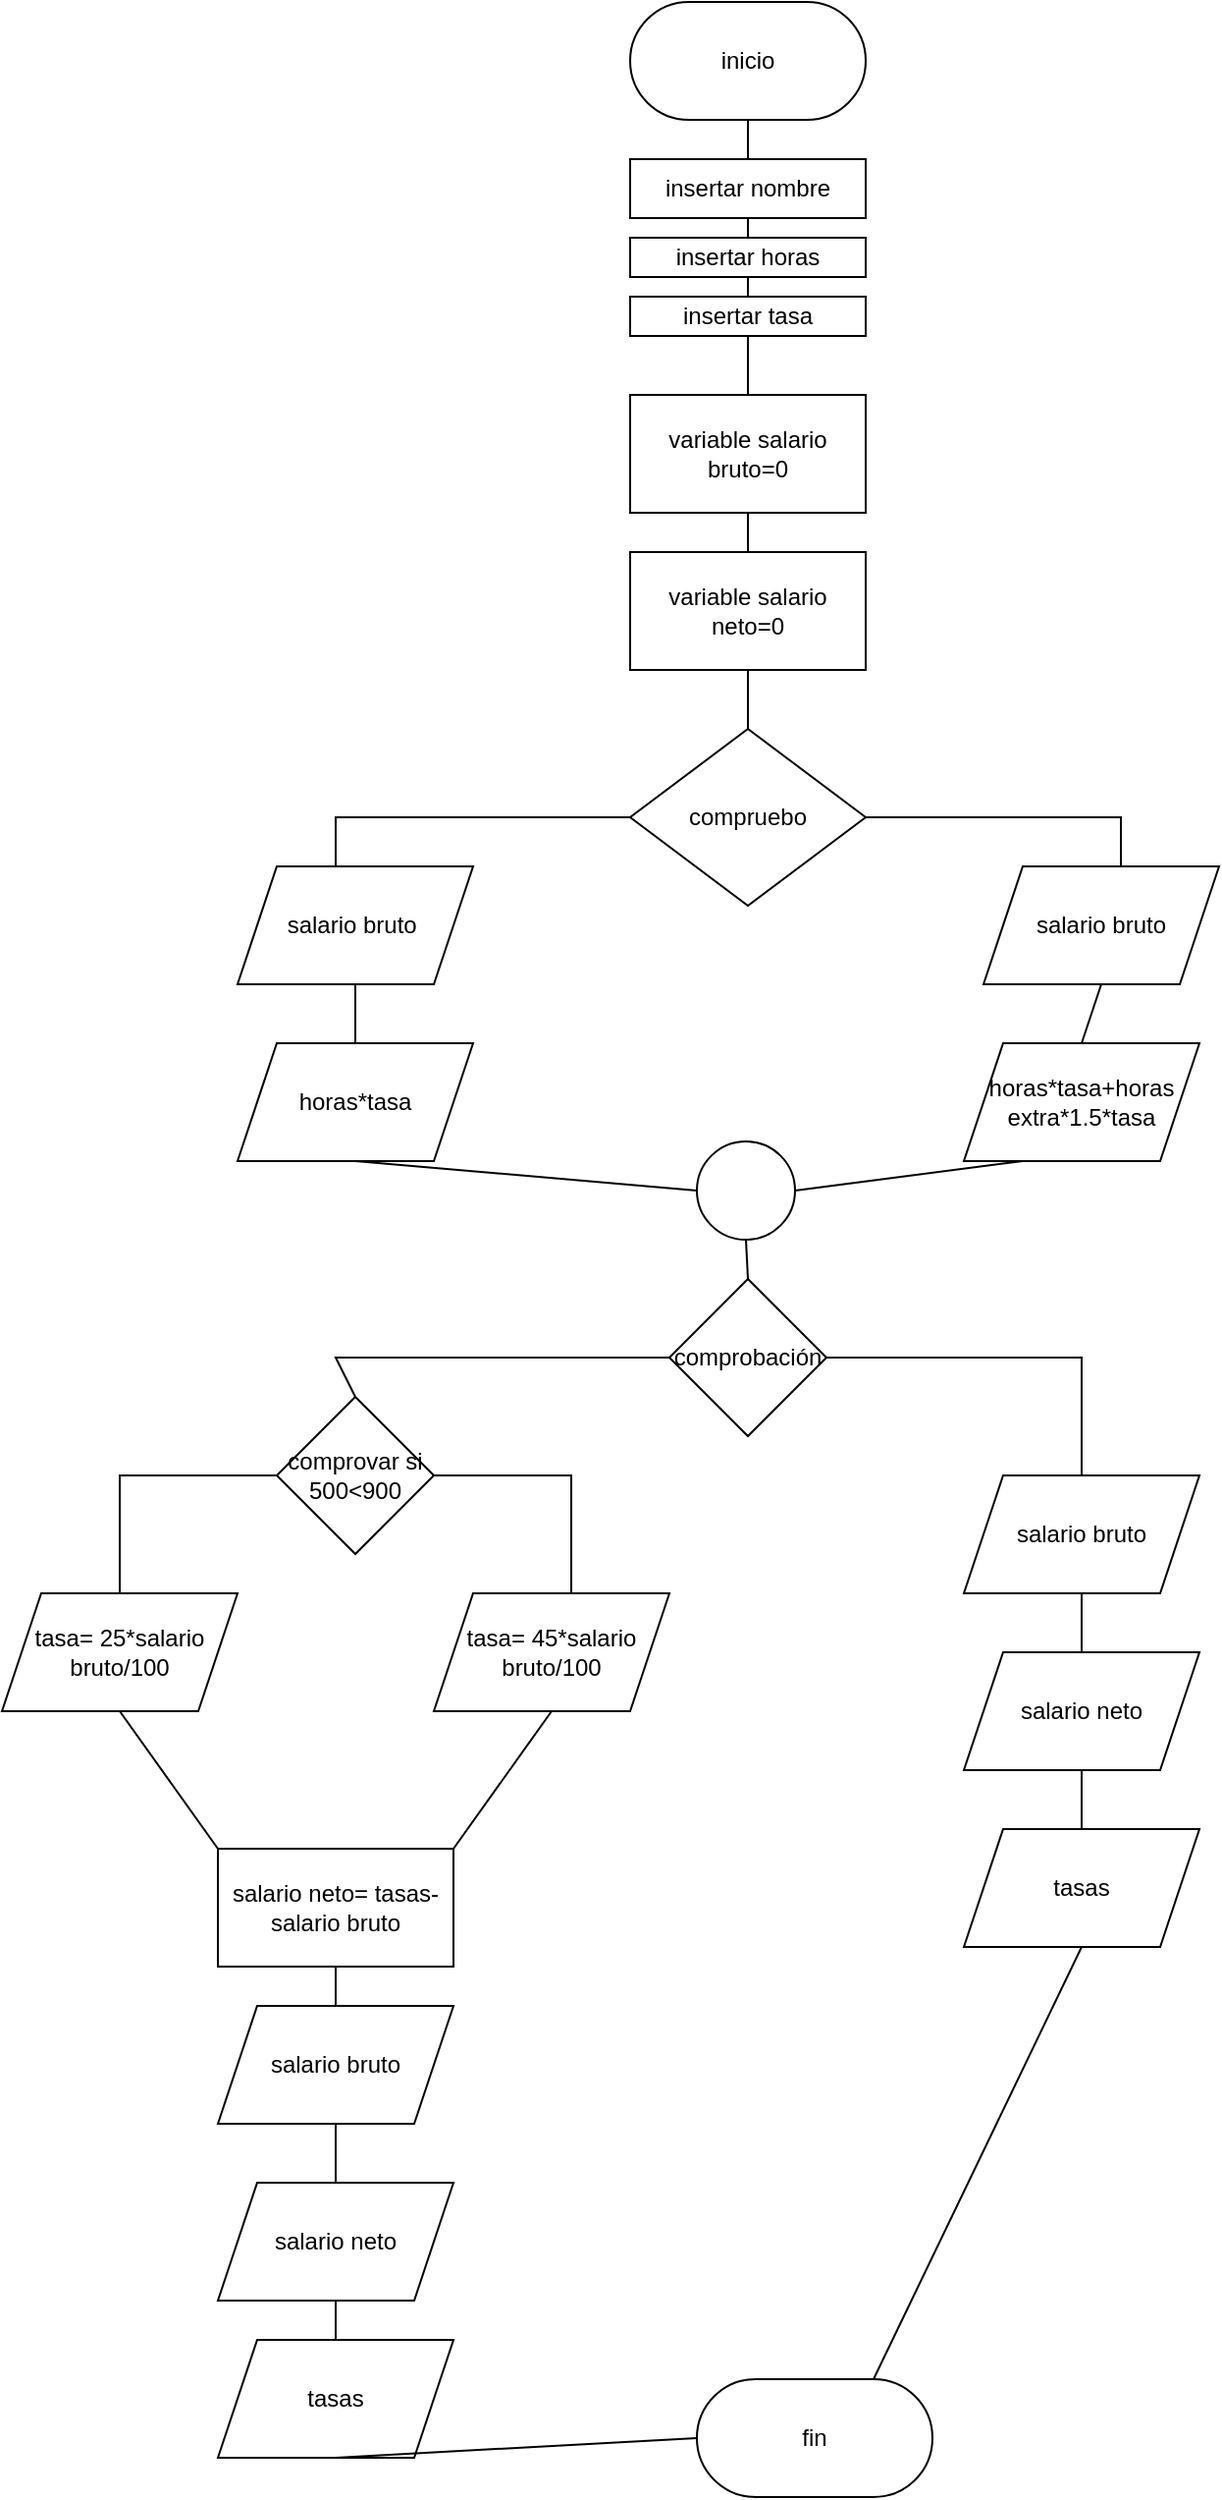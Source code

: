 <mxfile version="22.0.1" type="device">
  <diagram name="Página-1" id="vJK0qzqMusn1pZIZZzl1">
    <mxGraphModel dx="1072" dy="481" grid="1" gridSize="10" guides="1" tooltips="1" connect="1" arrows="1" fold="1" page="1" pageScale="1" pageWidth="827" pageHeight="1169" math="0" shadow="0">
      <root>
        <mxCell id="0" />
        <mxCell id="1" parent="0" />
        <mxCell id="8piXdjYMVmYLiEQehYcw-1" value="inicio" style="rounded=1;whiteSpace=wrap;html=1;arcSize=50;" vertex="1" parent="1">
          <mxGeometry x="330" y="50" width="120" height="60" as="geometry" />
        </mxCell>
        <mxCell id="8piXdjYMVmYLiEQehYcw-2" value="insertar nombre" style="rounded=0;whiteSpace=wrap;html=1;" vertex="1" parent="1">
          <mxGeometry x="330" y="130" width="120" height="30" as="geometry" />
        </mxCell>
        <mxCell id="8piXdjYMVmYLiEQehYcw-3" value="variable salario bruto=0" style="rounded=0;whiteSpace=wrap;html=1;" vertex="1" parent="1">
          <mxGeometry x="330" y="250" width="120" height="60" as="geometry" />
        </mxCell>
        <mxCell id="8piXdjYMVmYLiEQehYcw-4" value="variable salario neto=0" style="rounded=0;whiteSpace=wrap;html=1;" vertex="1" parent="1">
          <mxGeometry x="330" y="330" width="120" height="60" as="geometry" />
        </mxCell>
        <mxCell id="8piXdjYMVmYLiEQehYcw-5" value="compruebo" style="rhombus;whiteSpace=wrap;html=1;" vertex="1" parent="1">
          <mxGeometry x="330" y="420" width="120" height="90" as="geometry" />
        </mxCell>
        <mxCell id="8piXdjYMVmYLiEQehYcw-6" value="salario bruto&amp;nbsp;" style="shape=parallelogram;perimeter=parallelogramPerimeter;whiteSpace=wrap;html=1;fixedSize=1;" vertex="1" parent="1">
          <mxGeometry x="130" y="490" width="120" height="60" as="geometry" />
        </mxCell>
        <mxCell id="8piXdjYMVmYLiEQehYcw-7" value="salario bruto" style="shape=parallelogram;perimeter=parallelogramPerimeter;whiteSpace=wrap;html=1;fixedSize=1;" vertex="1" parent="1">
          <mxGeometry x="510" y="490" width="120" height="60" as="geometry" />
        </mxCell>
        <mxCell id="8piXdjYMVmYLiEQehYcw-8" value="horas*tasa" style="shape=parallelogram;perimeter=parallelogramPerimeter;whiteSpace=wrap;html=1;fixedSize=1;" vertex="1" parent="1">
          <mxGeometry x="130" y="580" width="120" height="60" as="geometry" />
        </mxCell>
        <mxCell id="8piXdjYMVmYLiEQehYcw-9" value="horas*tasa+horas extra*1.5*tasa" style="shape=parallelogram;perimeter=parallelogramPerimeter;whiteSpace=wrap;html=1;fixedSize=1;" vertex="1" parent="1">
          <mxGeometry x="500" y="580" width="120" height="60" as="geometry" />
        </mxCell>
        <mxCell id="8piXdjYMVmYLiEQehYcw-10" value="insertar horas" style="rounded=0;whiteSpace=wrap;html=1;" vertex="1" parent="1">
          <mxGeometry x="330" y="170" width="120" height="20" as="geometry" />
        </mxCell>
        <mxCell id="8piXdjYMVmYLiEQehYcw-11" value="insertar tasa" style="rounded=0;whiteSpace=wrap;html=1;" vertex="1" parent="1">
          <mxGeometry x="330" y="200" width="120" height="20" as="geometry" />
        </mxCell>
        <mxCell id="8piXdjYMVmYLiEQehYcw-12" value="" style="ellipse;whiteSpace=wrap;html=1;aspect=fixed;" vertex="1" parent="1">
          <mxGeometry x="364" y="630" width="50" height="50" as="geometry" />
        </mxCell>
        <mxCell id="8piXdjYMVmYLiEQehYcw-13" value="comprobación" style="rhombus;whiteSpace=wrap;html=1;" vertex="1" parent="1">
          <mxGeometry x="350" y="700" width="80" height="80" as="geometry" />
        </mxCell>
        <mxCell id="8piXdjYMVmYLiEQehYcw-14" value="salario bruto" style="shape=parallelogram;perimeter=parallelogramPerimeter;whiteSpace=wrap;html=1;fixedSize=1;" vertex="1" parent="1">
          <mxGeometry x="500" y="800" width="120" height="60" as="geometry" />
        </mxCell>
        <mxCell id="8piXdjYMVmYLiEQehYcw-15" value="salario neto" style="shape=parallelogram;perimeter=parallelogramPerimeter;whiteSpace=wrap;html=1;fixedSize=1;" vertex="1" parent="1">
          <mxGeometry x="500" y="890" width="120" height="60" as="geometry" />
        </mxCell>
        <mxCell id="8piXdjYMVmYLiEQehYcw-16" value="tasas" style="shape=parallelogram;perimeter=parallelogramPerimeter;whiteSpace=wrap;html=1;fixedSize=1;" vertex="1" parent="1">
          <mxGeometry x="500" y="980" width="120" height="60" as="geometry" />
        </mxCell>
        <mxCell id="8piXdjYMVmYLiEQehYcw-17" value="comprovar si 500&amp;lt;900" style="rhombus;whiteSpace=wrap;html=1;" vertex="1" parent="1">
          <mxGeometry x="150" y="760" width="80" height="80" as="geometry" />
        </mxCell>
        <mxCell id="8piXdjYMVmYLiEQehYcw-18" value="tasa= 25*salario bruto/100" style="shape=parallelogram;perimeter=parallelogramPerimeter;whiteSpace=wrap;html=1;fixedSize=1;" vertex="1" parent="1">
          <mxGeometry x="10" y="860" width="120" height="60" as="geometry" />
        </mxCell>
        <mxCell id="8piXdjYMVmYLiEQehYcw-19" value="tasa= 45*salario bruto/100" style="shape=parallelogram;perimeter=parallelogramPerimeter;whiteSpace=wrap;html=1;fixedSize=1;" vertex="1" parent="1">
          <mxGeometry x="230" y="860" width="120" height="60" as="geometry" />
        </mxCell>
        <mxCell id="8piXdjYMVmYLiEQehYcw-21" value="salario neto= tasas- salario bruto" style="rounded=0;whiteSpace=wrap;html=1;" vertex="1" parent="1">
          <mxGeometry x="120" y="990" width="120" height="60" as="geometry" />
        </mxCell>
        <mxCell id="8piXdjYMVmYLiEQehYcw-22" value="salario bruto" style="shape=parallelogram;perimeter=parallelogramPerimeter;whiteSpace=wrap;html=1;fixedSize=1;" vertex="1" parent="1">
          <mxGeometry x="120" y="1070" width="120" height="60" as="geometry" />
        </mxCell>
        <mxCell id="8piXdjYMVmYLiEQehYcw-23" value="salario neto" style="shape=parallelogram;perimeter=parallelogramPerimeter;whiteSpace=wrap;html=1;fixedSize=1;" vertex="1" parent="1">
          <mxGeometry x="120" y="1160" width="120" height="60" as="geometry" />
        </mxCell>
        <mxCell id="8piXdjYMVmYLiEQehYcw-24" value="tasas" style="shape=parallelogram;perimeter=parallelogramPerimeter;whiteSpace=wrap;html=1;fixedSize=1;" vertex="1" parent="1">
          <mxGeometry x="120" y="1240" width="120" height="60" as="geometry" />
        </mxCell>
        <mxCell id="8piXdjYMVmYLiEQehYcw-25" value="fin" style="rounded=1;whiteSpace=wrap;html=1;arcSize=50;" vertex="1" parent="1">
          <mxGeometry x="364" y="1260" width="120" height="60" as="geometry" />
        </mxCell>
        <mxCell id="8piXdjYMVmYLiEQehYcw-26" value="" style="endArrow=none;html=1;rounded=0;entryX=0.5;entryY=1;entryDx=0;entryDy=0;exitX=0.5;exitY=0;exitDx=0;exitDy=0;" edge="1" parent="1" source="8piXdjYMVmYLiEQehYcw-2" target="8piXdjYMVmYLiEQehYcw-1">
          <mxGeometry width="50" height="50" relative="1" as="geometry">
            <mxPoint x="170" y="300" as="sourcePoint" />
            <mxPoint x="220" y="250" as="targetPoint" />
          </mxGeometry>
        </mxCell>
        <mxCell id="8piXdjYMVmYLiEQehYcw-27" value="" style="endArrow=none;html=1;rounded=0;entryX=0.5;entryY=1;entryDx=0;entryDy=0;exitX=0.5;exitY=0;exitDx=0;exitDy=0;" edge="1" parent="1" source="8piXdjYMVmYLiEQehYcw-10" target="8piXdjYMVmYLiEQehYcw-2">
          <mxGeometry width="50" height="50" relative="1" as="geometry">
            <mxPoint x="170" y="300" as="sourcePoint" />
            <mxPoint x="220" y="250" as="targetPoint" />
          </mxGeometry>
        </mxCell>
        <mxCell id="8piXdjYMVmYLiEQehYcw-28" value="" style="endArrow=none;html=1;rounded=0;entryX=0.5;entryY=1;entryDx=0;entryDy=0;exitX=0.5;exitY=0;exitDx=0;exitDy=0;" edge="1" parent="1" source="8piXdjYMVmYLiEQehYcw-11" target="8piXdjYMVmYLiEQehYcw-10">
          <mxGeometry width="50" height="50" relative="1" as="geometry">
            <mxPoint x="170" y="300" as="sourcePoint" />
            <mxPoint x="220" y="250" as="targetPoint" />
          </mxGeometry>
        </mxCell>
        <mxCell id="8piXdjYMVmYLiEQehYcw-29" value="" style="endArrow=none;html=1;rounded=0;entryX=0.5;entryY=1;entryDx=0;entryDy=0;exitX=0.5;exitY=0;exitDx=0;exitDy=0;" edge="1" parent="1" source="8piXdjYMVmYLiEQehYcw-3" target="8piXdjYMVmYLiEQehYcw-11">
          <mxGeometry width="50" height="50" relative="1" as="geometry">
            <mxPoint x="170" y="300" as="sourcePoint" />
            <mxPoint x="220" y="250" as="targetPoint" />
          </mxGeometry>
        </mxCell>
        <mxCell id="8piXdjYMVmYLiEQehYcw-30" value="" style="endArrow=none;html=1;rounded=0;entryX=0.5;entryY=1;entryDx=0;entryDy=0;exitX=0.5;exitY=0;exitDx=0;exitDy=0;" edge="1" parent="1" source="8piXdjYMVmYLiEQehYcw-4" target="8piXdjYMVmYLiEQehYcw-3">
          <mxGeometry width="50" height="50" relative="1" as="geometry">
            <mxPoint x="170" y="300" as="sourcePoint" />
            <mxPoint x="220" y="250" as="targetPoint" />
          </mxGeometry>
        </mxCell>
        <mxCell id="8piXdjYMVmYLiEQehYcw-31" value="" style="endArrow=none;html=1;rounded=0;entryX=0.5;entryY=1;entryDx=0;entryDy=0;exitX=0.5;exitY=0;exitDx=0;exitDy=0;" edge="1" parent="1" source="8piXdjYMVmYLiEQehYcw-5" target="8piXdjYMVmYLiEQehYcw-4">
          <mxGeometry width="50" height="50" relative="1" as="geometry">
            <mxPoint x="170" y="570" as="sourcePoint" />
            <mxPoint x="220" y="520" as="targetPoint" />
          </mxGeometry>
        </mxCell>
        <mxCell id="8piXdjYMVmYLiEQehYcw-32" value="" style="endArrow=none;html=1;rounded=0;entryX=0;entryY=0.5;entryDx=0;entryDy=0;" edge="1" parent="1" target="8piXdjYMVmYLiEQehYcw-5">
          <mxGeometry width="50" height="50" relative="1" as="geometry">
            <mxPoint x="180" y="465" as="sourcePoint" />
            <mxPoint x="220" y="520" as="targetPoint" />
            <Array as="points">
              <mxPoint x="180" y="490" />
              <mxPoint x="180" y="465" />
            </Array>
          </mxGeometry>
        </mxCell>
        <mxCell id="8piXdjYMVmYLiEQehYcw-33" value="" style="endArrow=none;html=1;rounded=0;exitX=1;exitY=0.5;exitDx=0;exitDy=0;" edge="1" parent="1" source="8piXdjYMVmYLiEQehYcw-5">
          <mxGeometry width="50" height="50" relative="1" as="geometry">
            <mxPoint x="484" y="460" as="sourcePoint" />
            <mxPoint x="580" y="465" as="targetPoint" />
            <Array as="points">
              <mxPoint x="580" y="465" />
              <mxPoint x="580" y="490" />
            </Array>
          </mxGeometry>
        </mxCell>
        <mxCell id="8piXdjYMVmYLiEQehYcw-34" value="" style="endArrow=none;html=1;rounded=0;exitX=0.5;exitY=0;exitDx=0;exitDy=0;" edge="1" parent="1" source="8piXdjYMVmYLiEQehYcw-8">
          <mxGeometry width="50" height="50" relative="1" as="geometry">
            <mxPoint x="140" y="600" as="sourcePoint" />
            <mxPoint x="190" y="550" as="targetPoint" />
          </mxGeometry>
        </mxCell>
        <mxCell id="8piXdjYMVmYLiEQehYcw-35" value="" style="endArrow=none;html=1;rounded=0;entryX=0.5;entryY=1;entryDx=0;entryDy=0;exitX=0.5;exitY=0;exitDx=0;exitDy=0;" edge="1" parent="1" source="8piXdjYMVmYLiEQehYcw-9" target="8piXdjYMVmYLiEQehYcw-7">
          <mxGeometry width="50" height="50" relative="1" as="geometry">
            <mxPoint x="170" y="570" as="sourcePoint" />
            <mxPoint x="220" y="520" as="targetPoint" />
          </mxGeometry>
        </mxCell>
        <mxCell id="8piXdjYMVmYLiEQehYcw-36" value="" style="endArrow=none;html=1;rounded=0;entryX=0.5;entryY=1;entryDx=0;entryDy=0;exitX=0;exitY=0.5;exitDx=0;exitDy=0;" edge="1" parent="1" source="8piXdjYMVmYLiEQehYcw-12" target="8piXdjYMVmYLiEQehYcw-8">
          <mxGeometry width="50" height="50" relative="1" as="geometry">
            <mxPoint x="170" y="720" as="sourcePoint" />
            <mxPoint x="220" y="670" as="targetPoint" />
          </mxGeometry>
        </mxCell>
        <mxCell id="8piXdjYMVmYLiEQehYcw-37" value="" style="endArrow=none;html=1;rounded=0;entryX=0.25;entryY=1;entryDx=0;entryDy=0;exitX=1;exitY=0.5;exitDx=0;exitDy=0;" edge="1" parent="1" source="8piXdjYMVmYLiEQehYcw-12" target="8piXdjYMVmYLiEQehYcw-9">
          <mxGeometry width="50" height="50" relative="1" as="geometry">
            <mxPoint x="170" y="720" as="sourcePoint" />
            <mxPoint x="220" y="670" as="targetPoint" />
          </mxGeometry>
        </mxCell>
        <mxCell id="8piXdjYMVmYLiEQehYcw-38" value="" style="endArrow=none;html=1;rounded=0;entryX=0.5;entryY=1;entryDx=0;entryDy=0;exitX=0.5;exitY=0;exitDx=0;exitDy=0;" edge="1" parent="1" source="8piXdjYMVmYLiEQehYcw-13" target="8piXdjYMVmYLiEQehYcw-12">
          <mxGeometry width="50" height="50" relative="1" as="geometry">
            <mxPoint x="170" y="720" as="sourcePoint" />
            <mxPoint x="220" y="670" as="targetPoint" />
          </mxGeometry>
        </mxCell>
        <mxCell id="8piXdjYMVmYLiEQehYcw-39" value="" style="endArrow=none;html=1;rounded=0;entryX=0;entryY=0.5;entryDx=0;entryDy=0;" edge="1" parent="1" target="8piXdjYMVmYLiEQehYcw-13">
          <mxGeometry width="50" height="50" relative="1" as="geometry">
            <mxPoint x="180" y="740" as="sourcePoint" />
            <mxPoint x="220" y="670" as="targetPoint" />
            <Array as="points">
              <mxPoint x="190" y="760" />
              <mxPoint x="180" y="740" />
            </Array>
          </mxGeometry>
        </mxCell>
        <mxCell id="8piXdjYMVmYLiEQehYcw-41" value="" style="endArrow=none;html=1;rounded=0;entryX=1;entryY=0.5;entryDx=0;entryDy=0;" edge="1" parent="1" target="8piXdjYMVmYLiEQehYcw-13">
          <mxGeometry width="50" height="50" relative="1" as="geometry">
            <mxPoint x="560" y="740" as="sourcePoint" />
            <mxPoint x="220" y="670" as="targetPoint" />
            <Array as="points">
              <mxPoint x="560" y="800" />
              <mxPoint x="560" y="740" />
            </Array>
          </mxGeometry>
        </mxCell>
        <mxCell id="8piXdjYMVmYLiEQehYcw-42" value="" style="endArrow=none;html=1;rounded=0;entryX=0;entryY=0.5;entryDx=0;entryDy=0;" edge="1" parent="1" target="8piXdjYMVmYLiEQehYcw-17">
          <mxGeometry width="50" height="50" relative="1" as="geometry">
            <mxPoint x="70" y="800" as="sourcePoint" />
            <mxPoint x="120" y="760" as="targetPoint" />
            <Array as="points">
              <mxPoint x="70" y="860" />
              <mxPoint x="70" y="800" />
            </Array>
          </mxGeometry>
        </mxCell>
        <mxCell id="8piXdjYMVmYLiEQehYcw-43" value="" style="endArrow=none;html=1;rounded=0;exitX=1;exitY=0.5;exitDx=0;exitDy=0;" edge="1" parent="1" source="8piXdjYMVmYLiEQehYcw-17">
          <mxGeometry width="50" height="50" relative="1" as="geometry">
            <mxPoint x="170" y="720" as="sourcePoint" />
            <mxPoint x="300" y="800" as="targetPoint" />
            <Array as="points">
              <mxPoint x="300" y="800" />
              <mxPoint x="300" y="860" />
            </Array>
          </mxGeometry>
        </mxCell>
        <mxCell id="8piXdjYMVmYLiEQehYcw-44" value="" style="endArrow=none;html=1;rounded=0;entryX=0.5;entryY=1;entryDx=0;entryDy=0;exitX=1;exitY=0;exitDx=0;exitDy=0;" edge="1" parent="1" source="8piXdjYMVmYLiEQehYcw-21" target="8piXdjYMVmYLiEQehYcw-19">
          <mxGeometry width="50" height="50" relative="1" as="geometry">
            <mxPoint x="170" y="1030" as="sourcePoint" />
            <mxPoint x="220" y="980" as="targetPoint" />
          </mxGeometry>
        </mxCell>
        <mxCell id="8piXdjYMVmYLiEQehYcw-45" value="" style="endArrow=none;html=1;rounded=0;entryX=0.5;entryY=1;entryDx=0;entryDy=0;exitX=0;exitY=0;exitDx=0;exitDy=0;" edge="1" parent="1" source="8piXdjYMVmYLiEQehYcw-21" target="8piXdjYMVmYLiEQehYcw-18">
          <mxGeometry width="50" height="50" relative="1" as="geometry">
            <mxPoint x="170" y="1030" as="sourcePoint" />
            <mxPoint x="220" y="980" as="targetPoint" />
          </mxGeometry>
        </mxCell>
        <mxCell id="8piXdjYMVmYLiEQehYcw-46" value="" style="endArrow=none;html=1;rounded=0;entryX=0.5;entryY=1;entryDx=0;entryDy=0;exitX=0.5;exitY=0;exitDx=0;exitDy=0;" edge="1" parent="1" source="8piXdjYMVmYLiEQehYcw-22" target="8piXdjYMVmYLiEQehYcw-21">
          <mxGeometry width="50" height="50" relative="1" as="geometry">
            <mxPoint x="170" y="1030" as="sourcePoint" />
            <mxPoint x="220" y="980" as="targetPoint" />
          </mxGeometry>
        </mxCell>
        <mxCell id="8piXdjYMVmYLiEQehYcw-47" value="" style="endArrow=none;html=1;rounded=0;entryX=0.5;entryY=1;entryDx=0;entryDy=0;exitX=0.5;exitY=0;exitDx=0;exitDy=0;" edge="1" parent="1" source="8piXdjYMVmYLiEQehYcw-15" target="8piXdjYMVmYLiEQehYcw-14">
          <mxGeometry width="50" height="50" relative="1" as="geometry">
            <mxPoint x="170" y="1030" as="sourcePoint" />
            <mxPoint x="220" y="980" as="targetPoint" />
          </mxGeometry>
        </mxCell>
        <mxCell id="8piXdjYMVmYLiEQehYcw-48" value="" style="endArrow=none;html=1;rounded=0;entryX=0.5;entryY=1;entryDx=0;entryDy=0;exitX=0.5;exitY=0;exitDx=0;exitDy=0;" edge="1" parent="1" source="8piXdjYMVmYLiEQehYcw-16" target="8piXdjYMVmYLiEQehYcw-15">
          <mxGeometry width="50" height="50" relative="1" as="geometry">
            <mxPoint x="170" y="1030" as="sourcePoint" />
            <mxPoint x="220" y="980" as="targetPoint" />
          </mxGeometry>
        </mxCell>
        <mxCell id="8piXdjYMVmYLiEQehYcw-49" value="" style="endArrow=none;html=1;rounded=0;entryX=0.5;entryY=1;entryDx=0;entryDy=0;exitX=0.5;exitY=0;exitDx=0;exitDy=0;" edge="1" parent="1" source="8piXdjYMVmYLiEQehYcw-24" target="8piXdjYMVmYLiEQehYcw-23">
          <mxGeometry width="50" height="50" relative="1" as="geometry">
            <mxPoint x="170" y="1250" as="sourcePoint" />
            <mxPoint x="220" y="1200" as="targetPoint" />
          </mxGeometry>
        </mxCell>
        <mxCell id="8piXdjYMVmYLiEQehYcw-50" value="" style="endArrow=none;html=1;rounded=0;entryX=0.5;entryY=1;entryDx=0;entryDy=0;" edge="1" parent="1" target="8piXdjYMVmYLiEQehYcw-22">
          <mxGeometry width="50" height="50" relative="1" as="geometry">
            <mxPoint x="180" y="1160" as="sourcePoint" />
            <mxPoint x="220" y="1200" as="targetPoint" />
          </mxGeometry>
        </mxCell>
        <mxCell id="8piXdjYMVmYLiEQehYcw-51" value="" style="endArrow=none;html=1;rounded=0;entryX=0;entryY=0.5;entryDx=0;entryDy=0;exitX=0.5;exitY=1;exitDx=0;exitDy=0;" edge="1" parent="1" source="8piXdjYMVmYLiEQehYcw-24" target="8piXdjYMVmYLiEQehYcw-25">
          <mxGeometry width="50" height="50" relative="1" as="geometry">
            <mxPoint x="170" y="1250" as="sourcePoint" />
            <mxPoint x="220" y="1200" as="targetPoint" />
          </mxGeometry>
        </mxCell>
        <mxCell id="8piXdjYMVmYLiEQehYcw-52" value="" style="endArrow=none;html=1;rounded=0;entryX=0.5;entryY=1;entryDx=0;entryDy=0;exitX=0.75;exitY=0;exitDx=0;exitDy=0;" edge="1" parent="1" source="8piXdjYMVmYLiEQehYcw-25" target="8piXdjYMVmYLiEQehYcw-16">
          <mxGeometry width="50" height="50" relative="1" as="geometry">
            <mxPoint x="170" y="1250" as="sourcePoint" />
            <mxPoint x="220" y="1200" as="targetPoint" />
          </mxGeometry>
        </mxCell>
      </root>
    </mxGraphModel>
  </diagram>
</mxfile>
